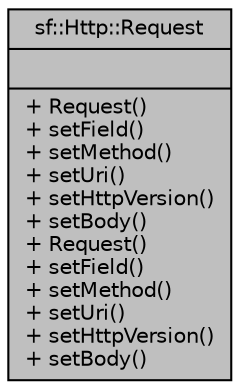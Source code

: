 digraph "sf::Http::Request"
{
 // LATEX_PDF_SIZE
  edge [fontname="Helvetica",fontsize="10",labelfontname="Helvetica",labelfontsize="10"];
  node [fontname="Helvetica",fontsize="10",shape=record];
  Node1 [label="{sf::Http::Request\n||+ Request()\l+ setField()\l+ setMethod()\l+ setUri()\l+ setHttpVersion()\l+ setBody()\l+ Request()\l+ setField()\l+ setMethod()\l+ setUri()\l+ setHttpVersion()\l+ setBody()\l}",height=0.2,width=0.4,color="black", fillcolor="grey75", style="filled", fontcolor="black",tooltip="Define a HTTP request."];
}
